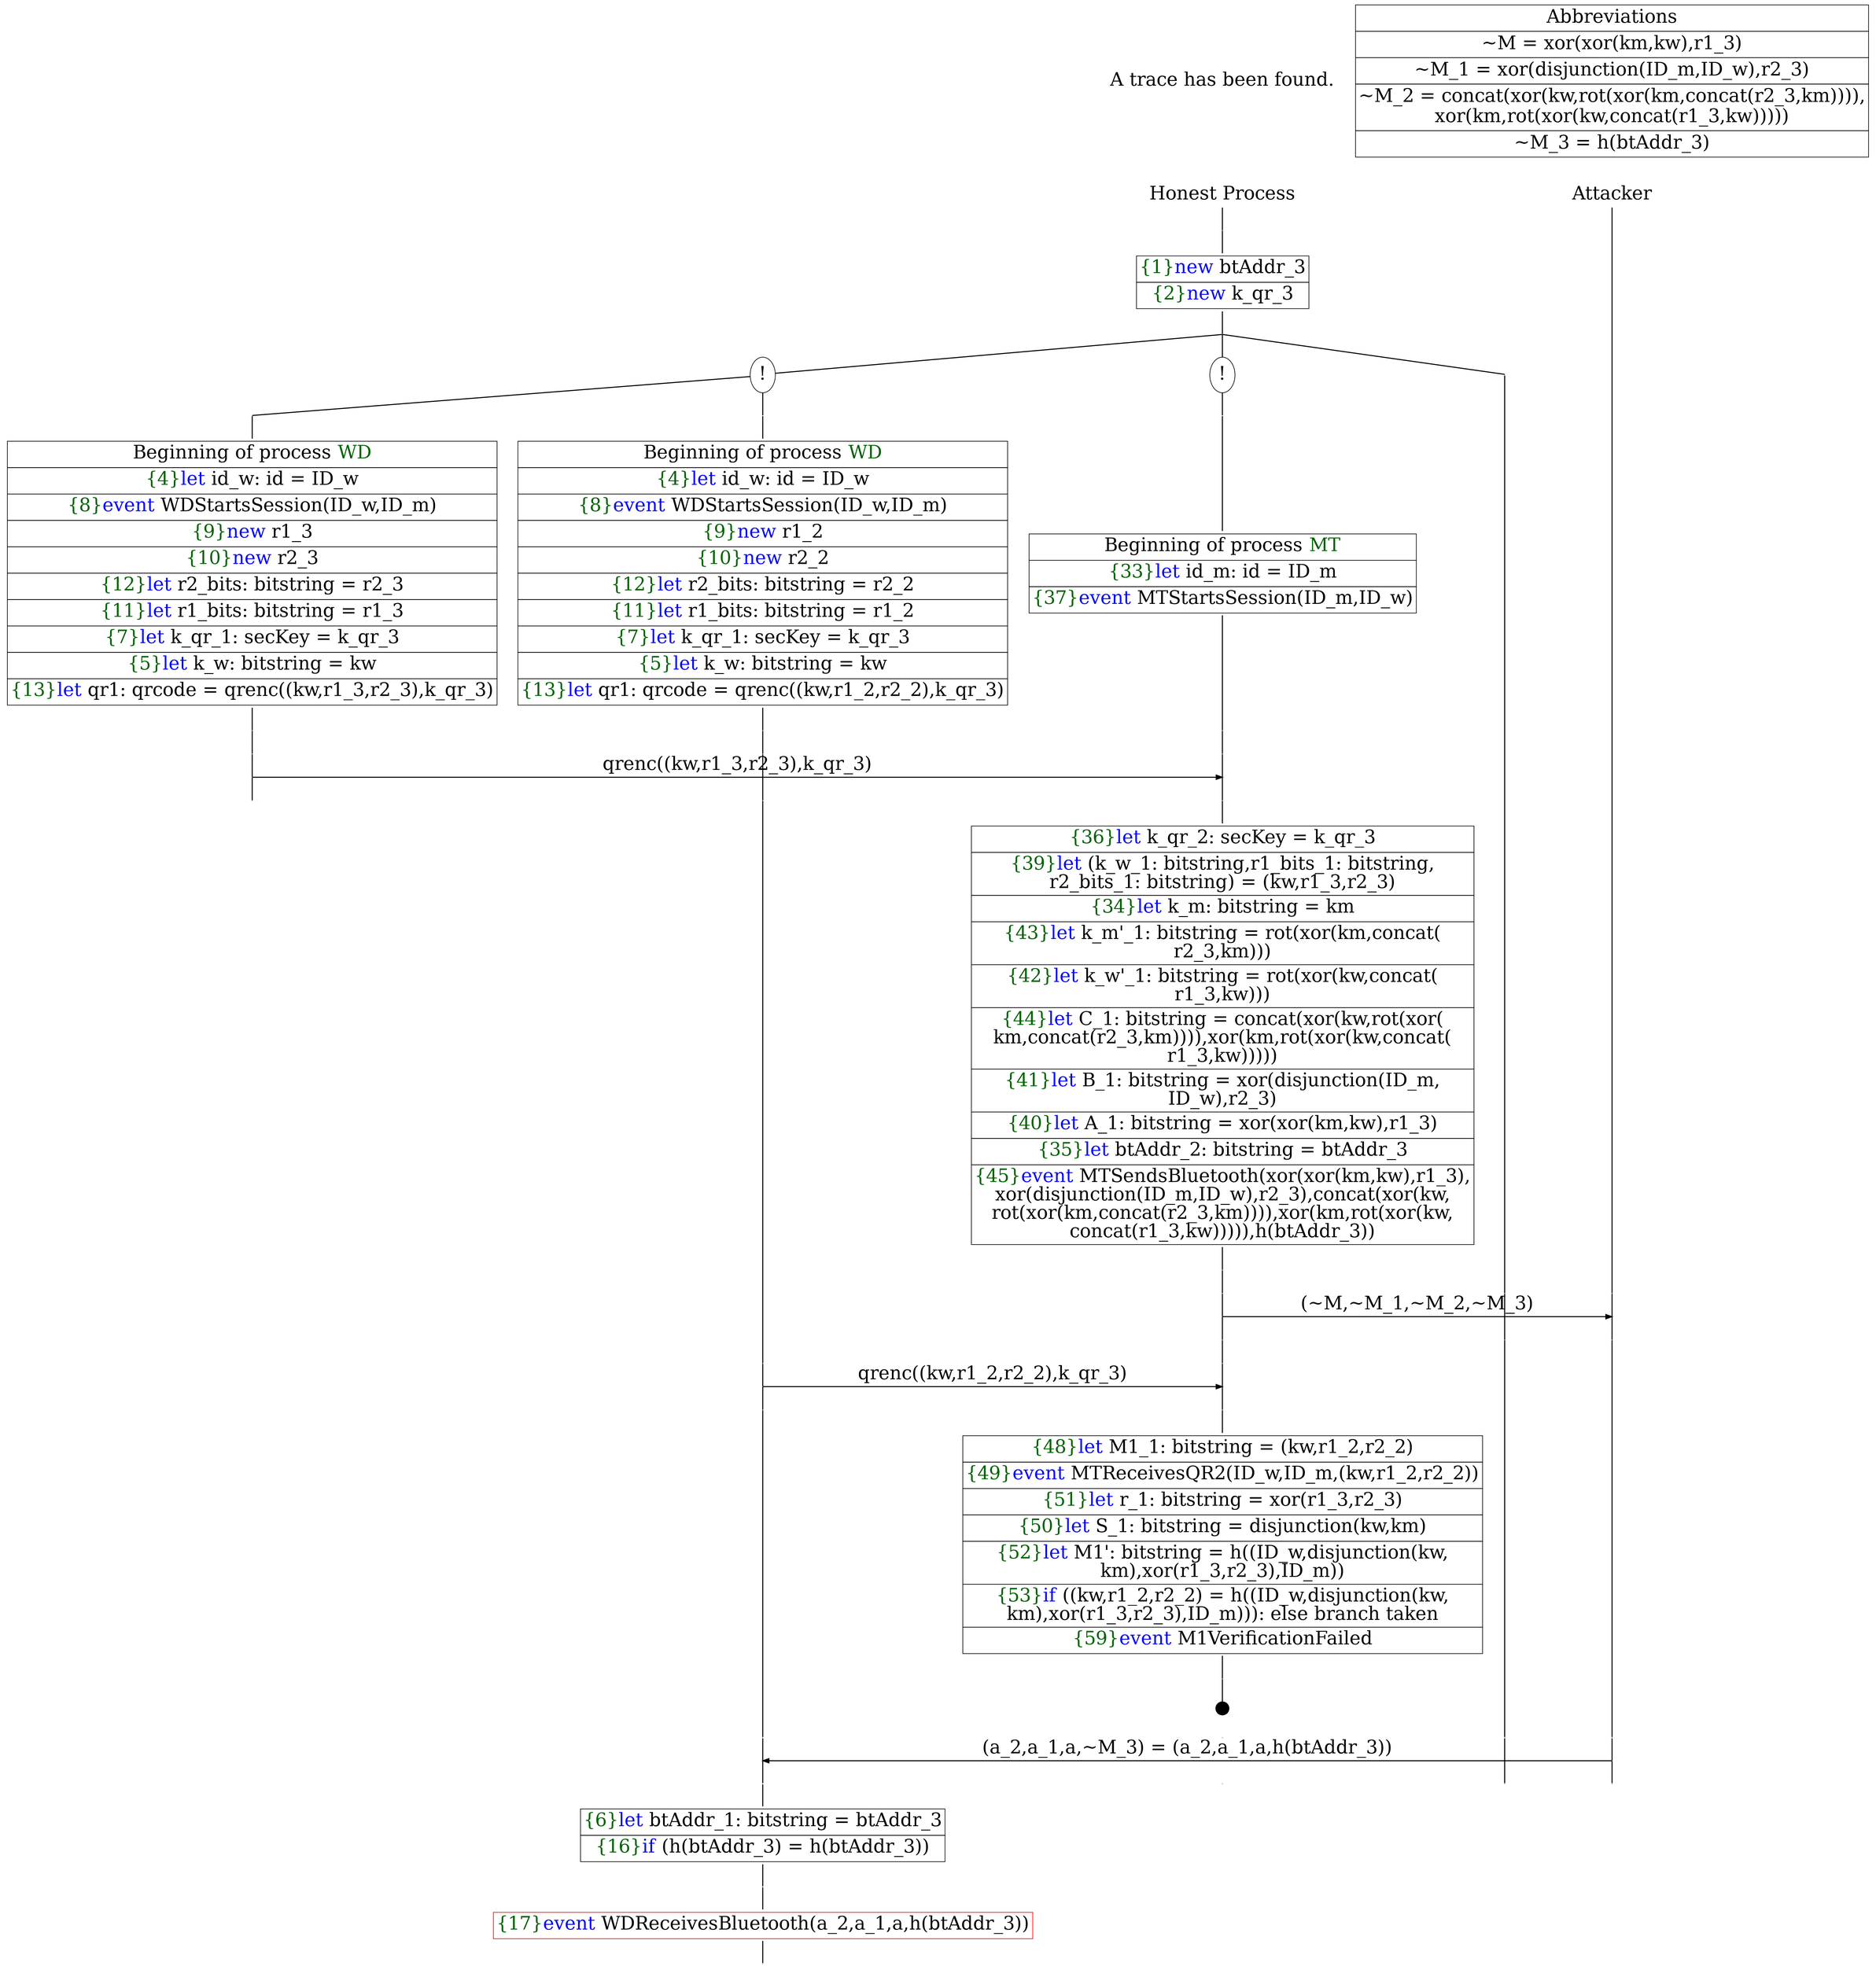 digraph {
graph [ordering = out]
edge [arrowhead = none, penwidth = 1.6, fontsize = 30]
node [shape = point, width = 0, height = 0, fontsize = 30]
Trace [label = <A trace has been found.<br/>
>, shape = plaintext]
P0__0 [label = "Honest Process", shape = plaintext]
P__0 [label = "Attacker", shape = plaintext]
Trace -> P0__0 [label = "", style = invisible, weight = 100]{rank = same; P0__0 P__0}
P0__0 -> P0__1 [label = <>, weight = 100]
P0__1 -> P0__2 [label = <>, weight = 100]
P0__2 [shape = plaintext, label = <<TABLE BORDER="0" CELLBORDER="1" CELLSPACING="0" CELLPADDING="4"> <TR><TD><FONT COLOR="darkgreen">{1}</FONT><FONT COLOR="blue">new </FONT>btAddr_3</TD></TR><TR><TD><FONT COLOR="darkgreen">{2}</FONT><FONT COLOR="blue">new </FONT>k_qr_3</TD></TR></TABLE>>]
P0__2 -> P0__3 [label = <>, weight = 100]
/*RPar */
P0__3 -> P0_2__3 [label = <>]
P0__3 -> P0_1__3 [label = <>]
P0__3 -> P0_0__3 [label = <>]
P0__3 [label = "", fixedsize = false, width = 0, height = 0, shape = none]
{rank = same; P0_0__3 P0_1__3 P0_2__3}
P0_1__3 [label = "!", shape = ellipse]
P0_1_0__3 [label = "", fixedsize = false, width = 0, height = 0, shape = none]
P0_1__3 -> P0_1_0__3 [label = <>, weight = 100]
P0_1_0__3 -> P0_1_0__4 [label = <>, weight = 100]
P0_1_0__4 [shape = plaintext, label = <<TABLE BORDER="0" CELLBORDER="1" CELLSPACING="0" CELLPADDING="4"> <TR><TD>Beginning of process <FONT COLOR="darkgreen">MT</FONT></TD></TR><TR><TD><FONT COLOR="darkgreen">{33}</FONT><FONT COLOR="blue">let</FONT> id_m: id = ID_m</TD></TR><TR><TD><FONT COLOR="darkgreen">{37}</FONT><FONT COLOR="blue">event</FONT> MTStartsSession(ID_m,ID_w)</TD></TR></TABLE>>]
P0_1_0__4 -> P0_1_0__5 [label = <>, weight = 100]
P0_2__3 [label = "!", shape = ellipse]
{rank = same; P0_2_1__3 P0_2_0__3}
P0_2_1__3 [label = "", fixedsize = false, width = 0, height = 0, shape = none]
P0_2__3 -> P0_2_1__3 [label = <>]
P0_2_0__3 [label = "", fixedsize = false, width = 0, height = 0, shape = none]
P0_2__3 -> P0_2_0__3 [label = <>]
P0_2_0__3 -> P0_2_0__4 [label = <>, weight = 100]
P0_2_0__4 [shape = plaintext, label = <<TABLE BORDER="0" CELLBORDER="1" CELLSPACING="0" CELLPADDING="4"> <TR><TD>Beginning of process <FONT COLOR="darkgreen">WD</FONT></TD></TR><TR><TD><FONT COLOR="darkgreen">{4}</FONT><FONT COLOR="blue">let</FONT> id_w: id = ID_w</TD></TR><TR><TD><FONT COLOR="darkgreen">{8}</FONT><FONT COLOR="blue">event</FONT> WDStartsSession(ID_w,ID_m)</TD></TR><TR><TD><FONT COLOR="darkgreen">{9}</FONT><FONT COLOR="blue">new </FONT>r1_2</TD></TR><TR><TD><FONT COLOR="darkgreen">{10}</FONT><FONT COLOR="blue">new </FONT>r2_2</TD></TR><TR><TD><FONT COLOR="darkgreen">{12}</FONT><FONT COLOR="blue">let</FONT> r2_bits: bitstring = r2_2</TD></TR><TR><TD><FONT COLOR="darkgreen">{11}</FONT><FONT COLOR="blue">let</FONT> r1_bits: bitstring = r1_2</TD></TR><TR><TD><FONT COLOR="darkgreen">{7}</FONT><FONT COLOR="blue">let</FONT> k_qr_1: secKey = k_qr_3</TD></TR><TR><TD><FONT COLOR="darkgreen">{5}</FONT><FONT COLOR="blue">let</FONT> k_w: bitstring = kw</TD></TR><TR><TD><FONT COLOR="darkgreen">{13}</FONT><FONT COLOR="blue">let</FONT> qr1: qrcode = qrenc((kw,r1_2,r2_2),k_qr_3)<br/>
</TD></TR></TABLE>>]
P0_2_0__4 -> P0_2_0__5 [label = <>, weight = 100]
P0_2_1__3 -> P0_2_1__4 [label = <>, weight = 100]
P0_2_1__4 [shape = plaintext, label = <<TABLE BORDER="0" CELLBORDER="1" CELLSPACING="0" CELLPADDING="4"> <TR><TD>Beginning of process <FONT COLOR="darkgreen">WD</FONT></TD></TR><TR><TD><FONT COLOR="darkgreen">{4}</FONT><FONT COLOR="blue">let</FONT> id_w: id = ID_w</TD></TR><TR><TD><FONT COLOR="darkgreen">{8}</FONT><FONT COLOR="blue">event</FONT> WDStartsSession(ID_w,ID_m)</TD></TR><TR><TD><FONT COLOR="darkgreen">{9}</FONT><FONT COLOR="blue">new </FONT>r1_3</TD></TR><TR><TD><FONT COLOR="darkgreen">{10}</FONT><FONT COLOR="blue">new </FONT>r2_3</TD></TR><TR><TD><FONT COLOR="darkgreen">{12}</FONT><FONT COLOR="blue">let</FONT> r2_bits: bitstring = r2_3</TD></TR><TR><TD><FONT COLOR="darkgreen">{11}</FONT><FONT COLOR="blue">let</FONT> r1_bits: bitstring = r1_3</TD></TR><TR><TD><FONT COLOR="darkgreen">{7}</FONT><FONT COLOR="blue">let</FONT> k_qr_1: secKey = k_qr_3</TD></TR><TR><TD><FONT COLOR="darkgreen">{5}</FONT><FONT COLOR="blue">let</FONT> k_w: bitstring = kw</TD></TR><TR><TD><FONT COLOR="darkgreen">{13}</FONT><FONT COLOR="blue">let</FONT> qr1: qrcode = qrenc((kw,r1_3,r2_3),k_qr_3)<br/>
</TD></TR></TABLE>>]
P0_2_1__4 -> P0_2_1__5 [label = <>, weight = 100]
P0_2_1__5 -> P0_2_1__6 [label = <>, weight = 100]
P0_2_0__5 -> P0_2_0__6 [label = <>, weight = 100]
P0_1_0__5 -> P0_1_0__6 [label = <>, weight = 100]
{rank = same; P0_1_0__6 P0_2_0__6 P0_2_1__6}
P0_2_1__6 -> P0_2_1__7 [label = <>, weight = 100]
P0_1_0__6 -> P0_1_0__7 [label = <>, weight = 100]
{rank = same; P0_1_0__7 P0_2_1__7}
P0_2_1__7 -> P0_1_0__7 [label = <qrenc((kw,r1_3,r2_3),k_qr_3)>, arrowhead = normal]
P0_2_1__7 -> P0_2_1__8 [label = <>, weight = 100]
P0_2_0__6 -> P0_2_0__7 [label = <>, weight = 100]
P0_1_0__7 -> P0_1_0__8 [label = <>, weight = 100]
{rank = same; P0_1_0__8 P0_2_0__7 P0_2_1__8}
P0_1_0__8 -> P0_1_0__9 [label = <>, weight = 100]
P0_1_0__9 [shape = plaintext, label = <<TABLE BORDER="0" CELLBORDER="1" CELLSPACING="0" CELLPADDING="4"> <TR><TD><FONT COLOR="darkgreen">{36}</FONT><FONT COLOR="blue">let</FONT> k_qr_2: secKey = k_qr_3</TD></TR><TR><TD><FONT COLOR="darkgreen">{39}</FONT><FONT COLOR="blue">let</FONT> (k_w_1: bitstring,r1_bits_1: bitstring,<br/>
r2_bits_1: bitstring) = (kw,r1_3,r2_3)</TD></TR><TR><TD><FONT COLOR="darkgreen">{34}</FONT><FONT COLOR="blue">let</FONT> k_m: bitstring = km</TD></TR><TR><TD><FONT COLOR="darkgreen">{43}</FONT><FONT COLOR="blue">let</FONT> k_m'_1: bitstring = rot(xor(km,concat(<br/>
r2_3,km)))</TD></TR><TR><TD><FONT COLOR="darkgreen">{42}</FONT><FONT COLOR="blue">let</FONT> k_w'_1: bitstring = rot(xor(kw,concat(<br/>
r1_3,kw)))</TD></TR><TR><TD><FONT COLOR="darkgreen">{44}</FONT><FONT COLOR="blue">let</FONT> C_1: bitstring = concat(xor(kw,rot(xor(<br/>
km,concat(r2_3,km)))),xor(km,rot(xor(kw,concat(<br/>
r1_3,kw)))))</TD></TR><TR><TD><FONT COLOR="darkgreen">{41}</FONT><FONT COLOR="blue">let</FONT> B_1: bitstring = xor(disjunction(ID_m,<br/>
ID_w),r2_3)</TD></TR><TR><TD><FONT COLOR="darkgreen">{40}</FONT><FONT COLOR="blue">let</FONT> A_1: bitstring = xor(xor(km,kw),r1_3)</TD></TR><TR><TD><FONT COLOR="darkgreen">{35}</FONT><FONT COLOR="blue">let</FONT> btAddr_2: bitstring = btAddr_3</TD></TR><TR><TD><FONT COLOR="darkgreen">{45}</FONT><FONT COLOR="blue">event</FONT> MTSendsBluetooth(xor(xor(km,kw),r1_3),<br/>
xor(disjunction(ID_m,ID_w),r2_3),concat(xor(kw,<br/>
rot(xor(km,concat(r2_3,km)))),xor(km,rot(xor(kw,<br/>
concat(r1_3,kw))))),h(btAddr_3))</TD></TR></TABLE>>]
P0_1_0__9 -> P0_1_0__10 [label = <>, weight = 100]
P0_1_0__10 -> P0_1_0__11 [label = <>, weight = 100]
P0_0__3 -> P0_0__4 [label = <>, weight = 100]
P__0 -> P__1 [label = <>, weight = 100]
{rank = same; P__1 P0_0__4 P0_1_0__11}
P0_1_0__11 -> P0_1_0__12 [label = <>, weight = 100]
P__1 -> P__2 [label = <>, weight = 100]
{rank = same; P__2 P0_1_0__12}
P0_1_0__12 -> P__2 [label = <(~M,~M_1,~M_2,~M_3)>, arrowhead = normal]
P0_1_0__12 -> P0_1_0__13 [label = <>, weight = 100]
P0_0__4 -> P0_0__5 [label = <>, weight = 100]
P__2 -> P__3 [label = <>, weight = 100]
{rank = same; P__3 P0_0__5 P0_1_0__13}
P0_2_0__7 -> P0_2_0__8 [label = <>, weight = 100]
P0_1_0__13 -> P0_1_0__14 [label = <>, weight = 100]
{rank = same; P0_1_0__14 P0_2_0__8}
P0_2_0__8 -> P0_2_0__9 [label = <>, weight = 100]
P0_1_0__14 -> P0_1_0__15 [label = <>, weight = 100]
{rank = same; P0_1_0__15 P0_2_0__9}
P0_2_0__9 -> P0_1_0__15 [label = <qrenc((kw,r1_2,r2_2),k_qr_3)>, arrowhead = normal]
P0_2_0__9 -> P0_2_0__10 [label = <>, weight = 100]
P0_1_0__15 -> P0_1_0__16 [label = <>, weight = 100]
{rank = same; P0_1_0__16 P0_2_0__10}
P0_1_0__16 -> P0_1_0__17 [label = <>, weight = 100]
P0_1_0__17 [shape = plaintext, label = <<TABLE BORDER="0" CELLBORDER="1" CELLSPACING="0" CELLPADDING="4"> <TR><TD><FONT COLOR="darkgreen">{48}</FONT><FONT COLOR="blue">let</FONT> M1_1: bitstring = (kw,r1_2,r2_2)</TD></TR><TR><TD><FONT COLOR="darkgreen">{49}</FONT><FONT COLOR="blue">event</FONT> MTReceivesQR2(ID_w,ID_m,(kw,r1_2,r2_2))<br/>
</TD></TR><TR><TD><FONT COLOR="darkgreen">{51}</FONT><FONT COLOR="blue">let</FONT> r_1: bitstring = xor(r1_3,r2_3)</TD></TR><TR><TD><FONT COLOR="darkgreen">{50}</FONT><FONT COLOR="blue">let</FONT> S_1: bitstring = disjunction(kw,km)</TD></TR><TR><TD><FONT COLOR="darkgreen">{52}</FONT><FONT COLOR="blue">let</FONT> M1': bitstring = h((ID_w,disjunction(kw,<br/>
km),xor(r1_3,r2_3),ID_m))</TD></TR><TR><TD><FONT COLOR="darkgreen">{53}</FONT><FONT COLOR="blue">if</FONT> ((kw,r1_2,r2_2) = h((ID_w,disjunction(kw,<br/>
km),xor(r1_3,r2_3),ID_m))): else branch taken</TD></TR><TR><TD><FONT COLOR="darkgreen">{59}</FONT><FONT COLOR="blue">event</FONT> M1VerificationFailed</TD></TR></TABLE>>]
P0_1_0__17 -> P0_1_0__18 [label = <>, weight = 100]
P0_1_0__19 [label = "", width = 0.3, height = 0.3]
P0_1_0__18 -> P0_1_0__19 [label = <>, weight = 100]
P0_2_0__10 -> P0_2_0__11 [label = <>, weight = 100]
P0_1_0__20 [label = "", style = invisible]
P0_1_0__19 -> P0_1_0__20 [label = <>, weight = 100, style = invisible]
P0_0__5 -> P0_0__6 [label = <>, weight = 100]
P__3 -> P__4 [label = <>, weight = 100]
{rank = same; P__4 P0_0__6 P0_1_0__20 P0_2_0__11}
P0_2_0__11 -> P0_2_0__12 [label = <>, weight = 100]
P__4 -> P__5 [label = <>, weight = 100]
{rank = same; P__5 P0_2_0__12}
P0_2_0__12 -> P__5 [label = <(a_2,a_1,a,~M_3) = (a_2,a_1,a,h(btAddr_3))>, dir = back, arrowhead = normal]
P0_2_0__12 -> P0_2_0__13 [label = <>, weight = 100]
P0_1_0__21 [label = "", style = invisible]
P0_1_0__20 -> P0_1_0__21 [label = <>, weight = 100, style = invisible]
P0_0__6 -> P0_0__7 [label = <>, weight = 100]
P__5 -> P__6 [label = <>, weight = 100]
{rank = same; P__6 P0_0__7 P0_1_0__21 P0_2_0__13}
P0_2_0__13 -> P0_2_0__14 [label = <>, weight = 100]
P0_2_0__14 [shape = plaintext, label = <<TABLE BORDER="0" CELLBORDER="1" CELLSPACING="0" CELLPADDING="4"> <TR><TD><FONT COLOR="darkgreen">{6}</FONT><FONT COLOR="blue">let</FONT> btAddr_1: bitstring = btAddr_3</TD></TR><TR><TD><FONT COLOR="darkgreen">{16}</FONT><FONT COLOR="blue">if</FONT> (h(btAddr_3) = h(btAddr_3))</TD></TR></TABLE>>]
P0_2_0__14 -> P0_2_0__15 [label = <>, weight = 100]
P0_2_0__15 -> P0_2_0__16 [label = <>, weight = 100]
P0_2_0__16 [color = red, shape = plaintext, label = <<TABLE BORDER="0" CELLBORDER="1" CELLSPACING="0" CELLPADDING="4"> <TR><TD><FONT COLOR="darkgreen">{17}</FONT><FONT COLOR="blue">event</FONT> WDReceivesBluetooth(a_2,a_1,a,h(btAddr_3))<br/>
</TD></TR></TABLE>>]
P0_2_0__16 -> P0_2_0__17 [label = <>, weight = 100]
Abbrev [shape = plaintext, label = <<TABLE BORDER="0" CELLBORDER="1" CELLSPACING="0" CELLPADDING="4"><TR> <TD> Abbreviations </TD></TR><TR><TD>~M = xor(xor(km,kw),r1_3)</TD></TR><TR><TD>~M_1 = xor(disjunction(ID_m,ID_w),r2_3)</TD></TR><TR><TD>~M_2 = concat(xor(kw,rot(xor(km,concat(r2_3,km)))),<br/>
xor(km,rot(xor(kw,concat(r1_3,kw)))))</TD></TR><TR><TD>~M_3 = h(btAddr_3)</TD></TR></TABLE>>]Abbrev -> P__0 [style = invisible, weight =100]}